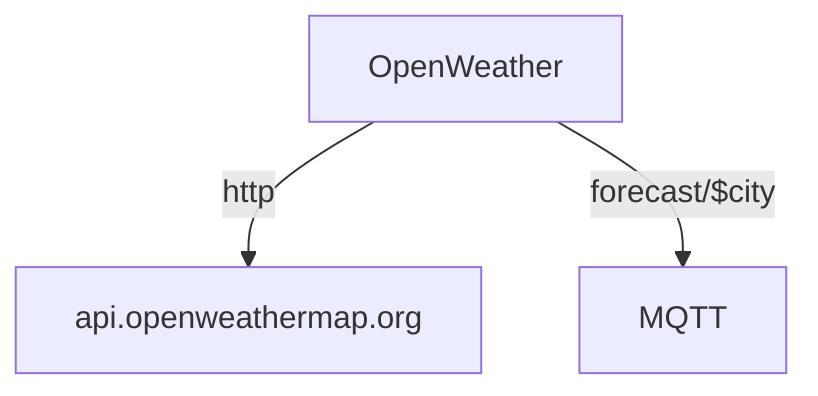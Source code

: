 graph TD
    OpenWeather --> |http| api.openweathermap.org
    OpenWeather --> |forecast/$city| MQTT
